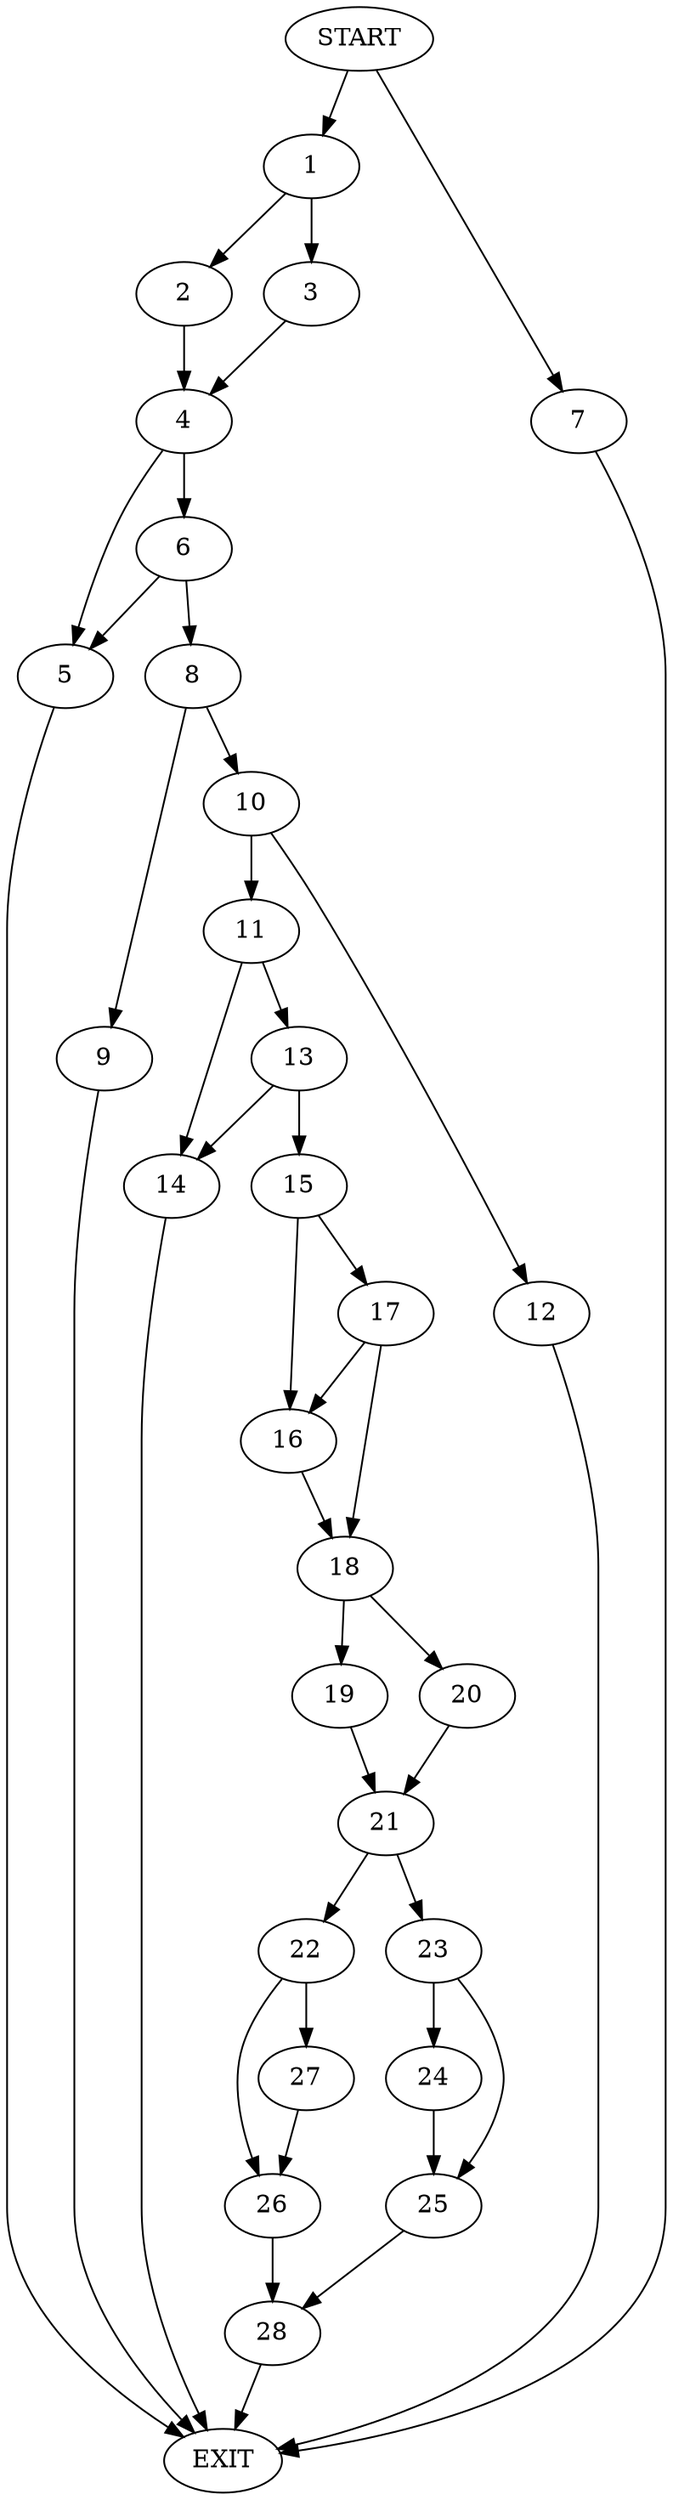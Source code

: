 digraph {
0 [label="START"]
29 [label="EXIT"]
0 -> 1
1 -> 2
1 -> 3
3 -> 4
2 -> 4
4 -> 5
4 -> 6
0 -> 7
7 -> 29
5 -> 29
6 -> 8
6 -> 5
8 -> 9
8 -> 10
9 -> 29
10 -> 11
10 -> 12
11 -> 13
11 -> 14
12 -> 29
13 -> 14
13 -> 15
14 -> 29
15 -> 16
15 -> 17
16 -> 18
17 -> 18
17 -> 16
18 -> 19
18 -> 20
19 -> 21
20 -> 21
21 -> 22
21 -> 23
23 -> 24
23 -> 25
22 -> 26
22 -> 27
27 -> 26
26 -> 28
28 -> 29
25 -> 28
24 -> 25
}

